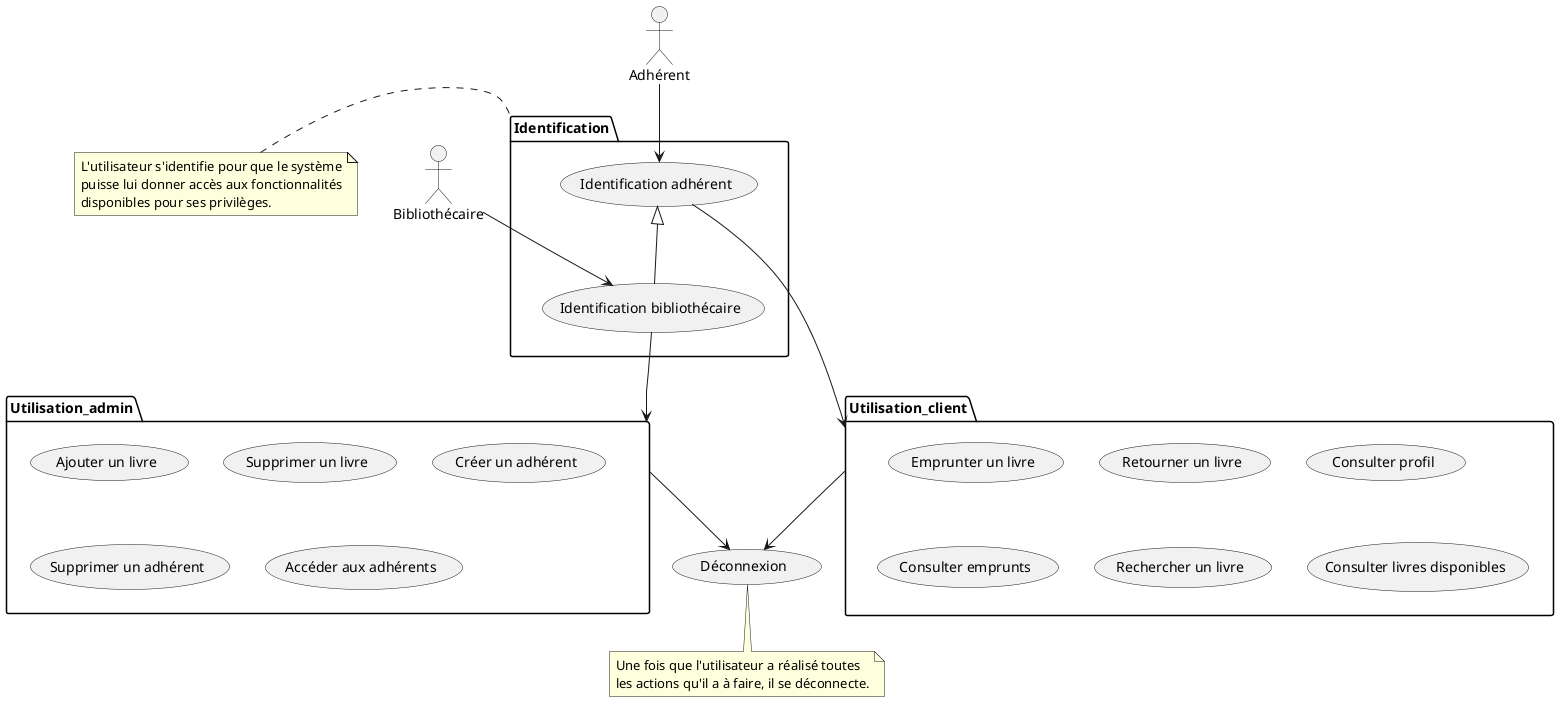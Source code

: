 @startuml
'https://plantuml.com/use-case-diagram

:Bibliothécaire: as Admin
:Adhérent: as User

package Identification {
    (Identification adhérent) as id_client
    (Identification bibliothécaire) as id_admin
}

package Utilisation_client {
    (Emprunter un livre) as emprunt
    (Retourner un livre) as retour
    (Consulter profil) as profil
    (Consulter emprunts) as consultation
    (Rechercher un livre) as recherche
    (Consulter livres disponibles)
}

package Utilisation_admin {
    (Ajouter un livre) as ajout
    (Supprimer un livre) as suppression
    (Créer un adhérent) as création
    (Supprimer un adhérent) as déserteur
    (Accéder aux adhérents) as espion
}


User --> (id_client)
Admin --> (id_admin)
(id_client) <|-- (id_admin)

(id_admin) --> Utilisation_admin
(id_client) --> Utilisation_client

Utilisation_client --> (Déconnexion)
Utilisation_admin --> (Déconnexion)

note bottom of (Déconnexion)
    Une fois que l'utilisateur a réalisé toutes
    les actions qu'il a à faire, il se déconnecte.
end note

note left of Identification
    L'utilisateur s'identifie pour que le système
    puisse lui donner accès aux fonctionnalités
    disponibles pour ses privilèges.
end note

@enduml